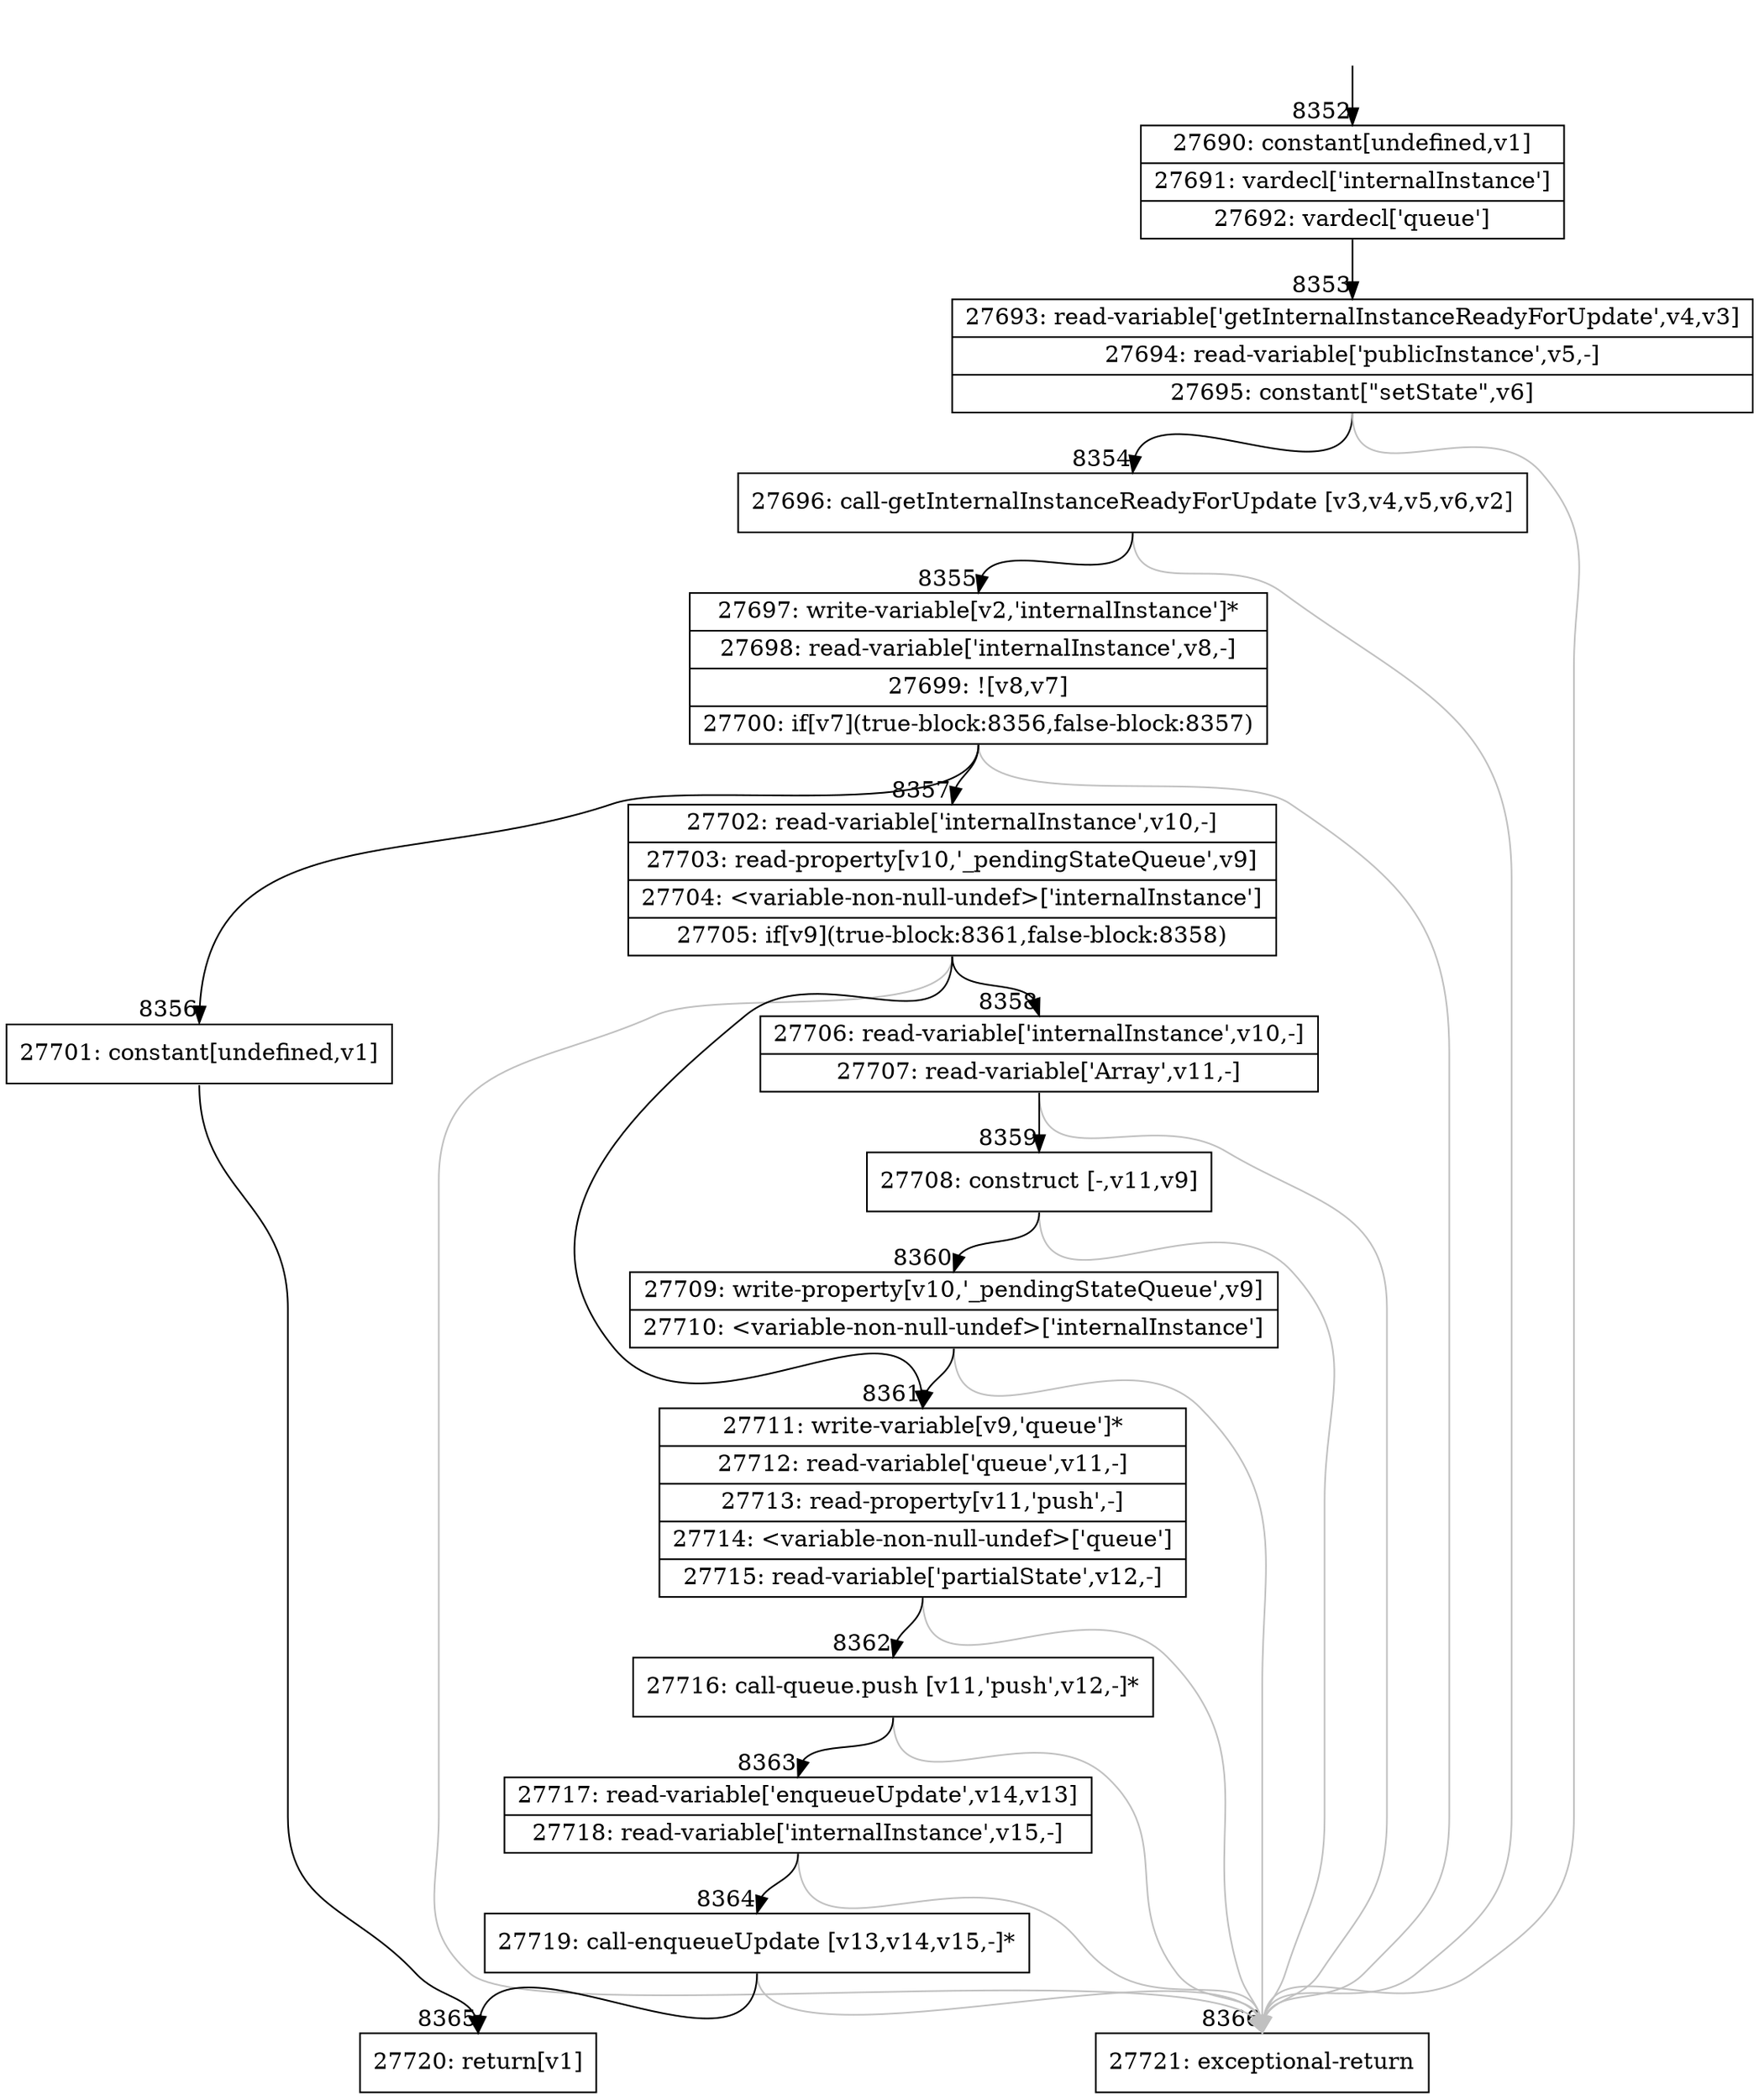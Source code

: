 digraph {
rankdir="TD"
BB_entry614[shape=none,label=""];
BB_entry614 -> BB8352 [tailport=s, headport=n, headlabel="    8352"]
BB8352 [shape=record label="{27690: constant[undefined,v1]|27691: vardecl['internalInstance']|27692: vardecl['queue']}" ] 
BB8352 -> BB8353 [tailport=s, headport=n, headlabel="      8353"]
BB8353 [shape=record label="{27693: read-variable['getInternalInstanceReadyForUpdate',v4,v3]|27694: read-variable['publicInstance',v5,-]|27695: constant[\"setState\",v6]}" ] 
BB8353 -> BB8354 [tailport=s, headport=n, headlabel="      8354"]
BB8353 -> BB8366 [tailport=s, headport=n, color=gray, headlabel="      8366"]
BB8354 [shape=record label="{27696: call-getInternalInstanceReadyForUpdate [v3,v4,v5,v6,v2]}" ] 
BB8354 -> BB8355 [tailport=s, headport=n, headlabel="      8355"]
BB8354 -> BB8366 [tailport=s, headport=n, color=gray]
BB8355 [shape=record label="{27697: write-variable[v2,'internalInstance']*|27698: read-variable['internalInstance',v8,-]|27699: ![v8,v7]|27700: if[v7](true-block:8356,false-block:8357)}" ] 
BB8355 -> BB8356 [tailport=s, headport=n, headlabel="      8356"]
BB8355 -> BB8357 [tailport=s, headport=n, headlabel="      8357"]
BB8355 -> BB8366 [tailport=s, headport=n, color=gray]
BB8356 [shape=record label="{27701: constant[undefined,v1]}" ] 
BB8356 -> BB8365 [tailport=s, headport=n, headlabel="      8365"]
BB8357 [shape=record label="{27702: read-variable['internalInstance',v10,-]|27703: read-property[v10,'_pendingStateQueue',v9]|27704: \<variable-non-null-undef\>['internalInstance']|27705: if[v9](true-block:8361,false-block:8358)}" ] 
BB8357 -> BB8361 [tailport=s, headport=n, headlabel="      8361"]
BB8357 -> BB8358 [tailport=s, headport=n, headlabel="      8358"]
BB8357 -> BB8366 [tailport=s, headport=n, color=gray]
BB8358 [shape=record label="{27706: read-variable['internalInstance',v10,-]|27707: read-variable['Array',v11,-]}" ] 
BB8358 -> BB8359 [tailport=s, headport=n, headlabel="      8359"]
BB8358 -> BB8366 [tailport=s, headport=n, color=gray]
BB8359 [shape=record label="{27708: construct [-,v11,v9]}" ] 
BB8359 -> BB8360 [tailport=s, headport=n, headlabel="      8360"]
BB8359 -> BB8366 [tailport=s, headport=n, color=gray]
BB8360 [shape=record label="{27709: write-property[v10,'_pendingStateQueue',v9]|27710: \<variable-non-null-undef\>['internalInstance']}" ] 
BB8360 -> BB8361 [tailport=s, headport=n]
BB8360 -> BB8366 [tailport=s, headport=n, color=gray]
BB8361 [shape=record label="{27711: write-variable[v9,'queue']*|27712: read-variable['queue',v11,-]|27713: read-property[v11,'push',-]|27714: \<variable-non-null-undef\>['queue']|27715: read-variable['partialState',v12,-]}" ] 
BB8361 -> BB8362 [tailport=s, headport=n, headlabel="      8362"]
BB8361 -> BB8366 [tailport=s, headport=n, color=gray]
BB8362 [shape=record label="{27716: call-queue.push [v11,'push',v12,-]*}" ] 
BB8362 -> BB8363 [tailport=s, headport=n, headlabel="      8363"]
BB8362 -> BB8366 [tailport=s, headport=n, color=gray]
BB8363 [shape=record label="{27717: read-variable['enqueueUpdate',v14,v13]|27718: read-variable['internalInstance',v15,-]}" ] 
BB8363 -> BB8364 [tailport=s, headport=n, headlabel="      8364"]
BB8363 -> BB8366 [tailport=s, headport=n, color=gray]
BB8364 [shape=record label="{27719: call-enqueueUpdate [v13,v14,v15,-]*}" ] 
BB8364 -> BB8365 [tailport=s, headport=n]
BB8364 -> BB8366 [tailport=s, headport=n, color=gray]
BB8365 [shape=record label="{27720: return[v1]}" ] 
BB8366 [shape=record label="{27721: exceptional-return}" ] 
//#$~ 14679
}
